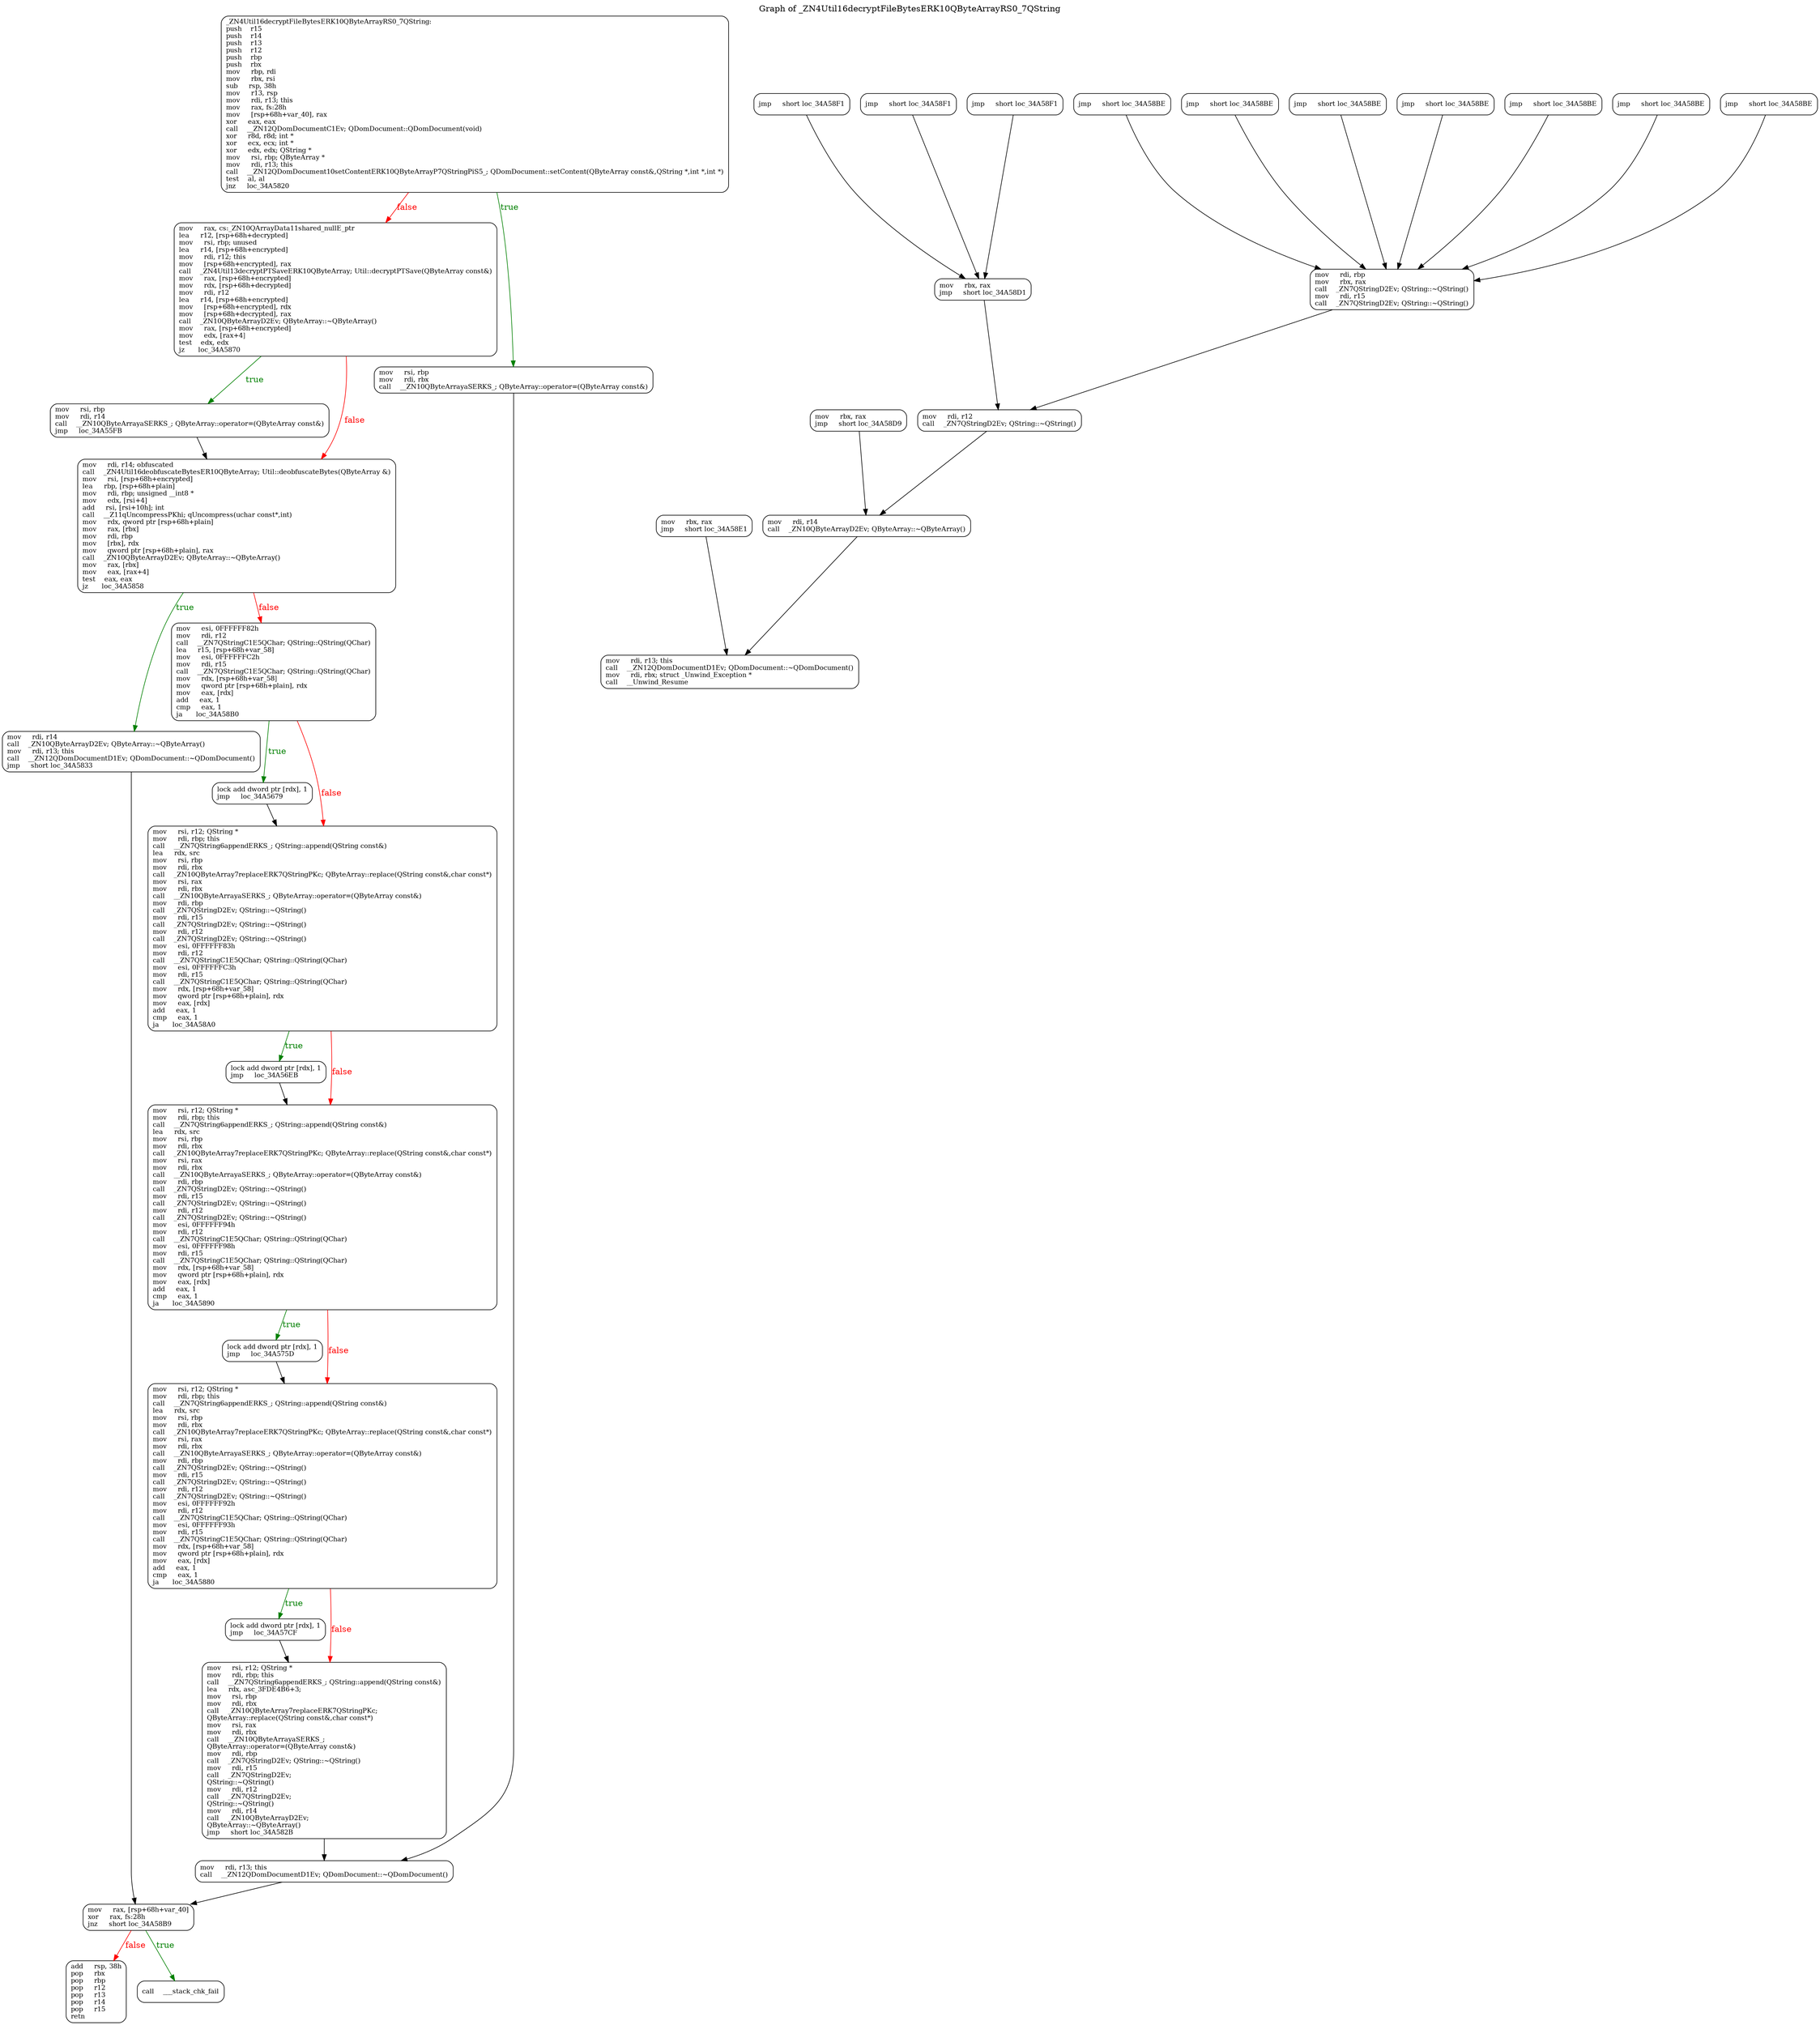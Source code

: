 digraph GRAPH_0 {

  // Generated by Graph::Easy 0.76 at Fri Dec 11 12:37:00 2020

  edge [ arrowhead=normal ];
  graph [
    label="Graph of _ZN4Util16decryptFileBytesERK10QByteArrayRS0_7QString",
    labelloc=top ];
  node [
    fillcolor=white,
    fontsize=11,
    shape=box,
    style=rounded ];

  0 [ label="_ZN4Util16decryptFileBytesERK10QByteArrayRS0_7QString:\lpush    r15\lpush    r14\lpush    r13\lpush    r12\lpush    rbp\lpush    rbx\lmov     rbp, rdi\lmov     rbx, rsi\lsub     rsp, 38h\lmov     r13, rsp\lmov     rdi, r13; this\lmov     rax, fs:28h\lmov     [rsp+68h+var_40], rax\lxor     eax, eax\lcall    __ZN12QDomDocumentC1Ev; QDomDocument::QDomDocument(void)\lxor     r8d, r8d; int *\lxor     ecx, ecx; int *\lxor     edx, edx; QString *\lmov     rsi, rbp; QByteArray *\lmov     rdi, r13; this\lcall    __ZN12QDomDocument10setContentERK10QByteArrayP7QStringPiS5_; QDomDocument::setContent(QByteArray const&,QString *,int *,int *)\ltest    al, al\ljnz     loc_34A5820\l", rank=0 ]
  1 [ label="mov     rax, cs:_ZN10QArrayData11shared_nullE_ptr\llea     r12, [rsp+68h+decrypted]\lmov     rsi, rbp; unused\llea     r14, [rsp+68h+encrypted]\lmov     rdi, r12; this\lmov     [rsp+68h+encrypted], rax\lcall    _ZN4Util13decryptPTSaveERK10QByteArray; Util::decryptPTSave(QByteArray const&)\lmov     rax, [rsp+68h+encrypted]\lmov     rdx, [rsp+68h+decrypted]\lmov     rdi, r12\llea     r14, [rsp+68h+encrypted]\lmov     [rsp+68h+encrypted], rdx\lmov     [rsp+68h+decrypted], rax\lcall    _ZN10QByteArrayD2Ev; QByteArray::~QByteArray()\lmov     rax, [rsp+68h+encrypted]\lmov     edx, [rax+4]\ltest    edx, edx\ljz      loc_34A5870\l" ]
  10 [ label="mov     rax, [rsp+68h+var_40]\lxor     rax, fs:28h\ljnz     short loc_34A58B9\l" ]
  11 [ label="add     rsp, 38h\lpop     rbx\lpop     rbp\lpop     r12\lpop     r13\lpop     r14\lpop     r15\lretn\l", rank=36 ]
  12 [ label="mov     rdi, r14\lcall    _ZN10QByteArrayD2Ev; QByteArray::~QByteArray()\lmov     rdi, r13; this\lcall    __ZN12QDomDocumentD1Ev; QDomDocument::~QDomDocument()\ljmp     short loc_34A5833\l" ]
  13 [ label="mov     rsi, rbp\lmov     rdi, r14\lcall    __ZN10QByteArrayaSERKS_; QByteArray::operator=(QByteArray const&)\ljmp     loc_34A55FB\l" ]
  14 [ label="lock add dword ptr [rdx], 1\ljmp     loc_34A57CF\l" ]
  15 [ label="lock add dword ptr [rdx], 1\ljmp     loc_34A575D\l" ]
  16 [ label="lock add dword ptr [rdx], 1\ljmp     loc_34A56EB\l" ]
  17 [ label="lock add dword ptr [rdx], 1\ljmp     loc_34A5679\l" ]
  18 [ label="call    ___stack_chk_fail\l", rank=36 ]
  19 [ label="mov     rdi, rbp\lmov     rbx, rax\lcall    _ZN7QStringD2Ev; QString::~QString()\lmov     rdi, r15\lcall    _ZN7QStringD2Ev; QString::~QString()\l" ]
  2 [ label="mov     rdi, r14; obfuscated\lcall    _ZN4Util16deobfuscateBytesER10QByteArray; Util::deobfuscateBytes(QByteArray &)\lmov     rsi, [rsp+68h+encrypted]\llea     rbp, [rsp+68h+plain]\lmov     rdi, rbp; unsigned __int8 *\lmov     edx, [rsi+4]\ladd     rsi, [rsi+10h]; int\lcall    __Z11qUncompressPKhi; qUncompress(uchar const*,int)\lmov     rdx, qword ptr [rsp+68h+plain]\lmov     rax, [rbx]\lmov     rdi, rbp\lmov     [rbx], rdx\lmov     qword ptr [rsp+68h+plain], rax\lcall    _ZN10QByteArrayD2Ev; QByteArray::~QByteArray()\lmov     rax, [rbx]\lmov     eax, [rax+4]\ltest    eax, eax\ljz      loc_34A5858\l" ]
  20 [ label="mov     rdi, r12\lcall    _ZN7QStringD2Ev; QString::~QString()\l" ]
  21 [ label="mov     rdi, r14\lcall    _ZN10QByteArrayD2Ev; QByteArray::~QByteArray()\l" ]
  22 [ label="mov     rdi, r13; this\lcall    __ZN12QDomDocumentD1Ev; QDomDocument::~QDomDocument()\lmov     rdi, rbx; struct _Unwind_Exception *\lcall    __Unwind_Resume\l", rank=36 ]
  23 [ label="mov     rbx, rax\ljmp     short loc_34A58D1\l" ]
  24 [ label="jmp     short loc_34A58BE\l" ]
  25 [ label="jmp     short loc_34A58BE\l" ]
  26 [ label="jmp     short loc_34A58BE\l" ]
  27 [ label="jmp     short loc_34A58F1\l" ]
  28 [ label="jmp     short loc_34A58BE\l" ]
  29 [ label="jmp     short loc_34A58BE\l" ]
  3 [ label="mov     esi, 0FFFFFF82h\lmov     rdi, r12\lcall    __ZN7QStringC1E5QChar; QString::QString(QChar)\llea     r15, [rsp+68h+var_58]\lmov     esi, 0FFFFFFC2h\lmov     rdi, r15\lcall    __ZN7QStringC1E5QChar; QString::QString(QChar)\lmov     rdx, [rsp+68h+var_58]\lmov     qword ptr [rsp+68h+plain], rdx\lmov     eax, [rdx]\ladd     eax, 1\lcmp     eax, 1\lja      loc_34A58B0\l" ]
  30 [ label="mov     rbx, rax\ljmp     short loc_34A58E1\l" ]
  31 [ label="jmp     short loc_34A58F1\l" ]
  32 [ label="mov     rbx, rax\ljmp     short loc_34A58D9\l" ]
  33 [ label="jmp     short loc_34A58BE\l" ]
  34 [ label="jmp     short loc_34A58BE\l" ]
  35 [ label="jmp     short loc_34A58F1\l" ]
  4 [ label="mov     rsi, r12; QString *\lmov     rdi, rbp; this\lcall    __ZN7QString6appendERKS_; QString::append(QString const&)\llea     rdx, src\lmov     rsi, rbp\lmov     rdi, rbx\lcall    _ZN10QByteArray7replaceERK7QStringPKc; QByteArray::replace(QString const&,char const*)\lmov     rsi, rax\lmov     rdi, rbx\lcall    __ZN10QByteArrayaSERKS_; QByteArray::operator=(QByteArray const&)\lmov     rdi, rbp\lcall    _ZN7QStringD2Ev; QString::~QString()\lmov     rdi, r15\lcall    _ZN7QStringD2Ev; QString::~QString()\lmov     rdi, r12\lcall    _ZN7QStringD2Ev; QString::~QString()\lmov     esi, 0FFFFFF83h\lmov     rdi, r12\lcall    __ZN7QStringC1E5QChar; QString::QString(QChar)\lmov     esi, 0FFFFFFC3h\lmov     rdi, r15\lcall    __ZN7QStringC1E5QChar; QString::QString(QChar)\lmov     rdx, [rsp+68h+var_58]\lmov     qword ptr [rsp+68h+plain], rdx\lmov     eax, [rdx]\ladd     eax, 1\lcmp     eax, 1\lja      loc_34A58A0\l" ]
  5 [ label="mov     rsi, r12; QString *\lmov     rdi, rbp; this\lcall    __ZN7QString6appendERKS_; QString::append(QString const&)\llea     rdx, src\lmov     rsi, rbp\lmov     rdi, rbx\lcall    _ZN10QByteArray7replaceERK7QStringPKc; QByteArray::replace(QString const&,char const*)\lmov     rsi, rax\lmov     rdi, rbx\lcall    __ZN10QByteArrayaSERKS_; QByteArray::operator=(QByteArray const&)\lmov     rdi, rbp\lcall    _ZN7QStringD2Ev; QString::~QString()\lmov     rdi, r15\lcall    _ZN7QStringD2Ev; QString::~QString()\lmov     rdi, r12\lcall    _ZN7QStringD2Ev; QString::~QString()\lmov     esi, 0FFFFFF94h\lmov     rdi, r12\lcall    __ZN7QStringC1E5QChar; QString::QString(QChar)\lmov     esi, 0FFFFFF98h\lmov     rdi, r15\lcall    __ZN7QStringC1E5QChar; QString::QString(QChar)\lmov     rdx, [rsp+68h+var_58]\lmov     qword ptr [rsp+68h+plain], rdx\lmov     eax, [rdx]\ladd     eax, 1\lcmp     eax, 1\lja      loc_34A5890\l" ]
  6 [ label="mov     rsi, r12; QString *\lmov     rdi, rbp; this\lcall    __ZN7QString6appendERKS_; QString::append(QString const&)\llea     rdx, src\lmov     rsi, rbp\lmov     rdi, rbx\lcall    _ZN10QByteArray7replaceERK7QStringPKc; QByteArray::replace(QString const&,char const*)\lmov     rsi, rax\lmov     rdi, rbx\lcall    __ZN10QByteArrayaSERKS_; QByteArray::operator=(QByteArray const&)\lmov     rdi, rbp\lcall    _ZN7QStringD2Ev; QString::~QString()\lmov     rdi, r15\lcall    _ZN7QStringD2Ev; QString::~QString()\lmov     rdi, r12\lcall    _ZN7QStringD2Ev; QString::~QString()\lmov     esi, 0FFFFFF92h\lmov     rdi, r12\lcall    __ZN7QStringC1E5QChar; QString::QString(QChar)\lmov     esi, 0FFFFFF93h\lmov     rdi, r15\lcall    __ZN7QStringC1E5QChar; QString::QString(QChar)\lmov     rdx, [rsp+68h+var_58]\lmov     qword ptr [rsp+68h+plain], rdx\lmov     eax, [rdx]\ladd     eax, 1\lcmp     eax, 1\lja      loc_34A5880\l" ]
  7 [ label="mov     rsi, r12; QString *\lmov     rdi, rbp; this\lcall    __ZN7QString6appendERKS_; QString::append(QString const&)\llea     rdx, asc_3FDE4B6+3;\lmov     rsi, rbp\lmov     rdi, rbx\lcall    _ZN10QByteArray7replaceERK7QStringPKc;\lQByteArray::replace(QString const&,char const*)\lmov     rsi, rax\lmov     rdi, rbx\lcall    __ZN10QByteArrayaSERKS_;\lQByteArray::operator=(QByteArray const&)\lmov     rdi, rbp\lcall    _ZN7QStringD2Ev; QString::~QString()\lmov     rdi, r15\lcall    _ZN7QStringD2Ev;\lQString::~QString()\lmov     rdi, r12\lcall    _ZN7QStringD2Ev;\lQString::~QString()\lmov     rdi, r14\lcall    _ZN10QByteArrayD2Ev;\lQByteArray::~QByteArray()\ljmp     short loc_34A582B\l" ]
  8 [ label="mov     rsi, rbp\lmov     rdi, rbx\lcall    __ZN10QByteArrayaSERKS_; QByteArray::operator=(QByteArray const&)\l" ]
  9 [ label="mov     rdi, r13; this\lcall    __ZN12QDomDocumentD1Ev; QDomDocument::~QDomDocument()\l" ]

  0 -> 8 [ color="#008000", fontcolor="#008000", label=true ]
  0 -> 1 [ color="#ff0000", fontcolor="#ff0000", label=false ]
  1 -> 2 [ color="#ff0000", fontcolor="#ff0000", label=false ]
  1 -> 13 [ color="#008000", fontcolor="#008000", label=true ]
  2 -> 3 [ color="#ff0000", fontcolor="#ff0000", label=false ]
  2 -> 12 [ color="#008000", fontcolor="#008000", label=true ]
  3 -> 4 [ color="#ff0000", fontcolor="#ff0000", label=false ]
  3 -> 17 [ color="#008000", fontcolor="#008000", label=true ]
  4 -> 5 [ color="#ff0000", fontcolor="#ff0000", label=false ]
  4 -> 16 [ color="#008000", fontcolor="#008000", label=true ]
  5 -> 6 [ color="#ff0000", fontcolor="#ff0000", label=false ]
  5 -> 15 [ color="#008000", fontcolor="#008000", label=true ]
  6 -> 7 [ color="#ff0000", fontcolor="#ff0000", label=false ]
  6 -> 14 [ color="#008000", fontcolor="#008000", label=true ]
  7 -> 9 [ color="#000000" ]
  8 -> 9 [ color="#000000" ]
  9 -> 10 [ color="#000000" ]
  10 -> 18 [ color="#008000", fontcolor="#008000", label=true ]
  10 -> 11 [ color="#ff0000", fontcolor="#ff0000", label=false ]
  12 -> 10 [ color="#000000" ]
  13 -> 2 [ color="#000000" ]
  14 -> 7 [ color="#000000" ]
  15 -> 6 [ color="#000000" ]
  16 -> 5 [ color="#000000" ]
  17 -> 4 [ color="#000000" ]
  19 -> 20 [ color="#000000" ]
  20 -> 21 [ color="#000000" ]
  21 -> 22 [ color="#000000" ]
  23 -> 20 [ color="#000000" ]
  24 -> 19 [ color="#000000" ]
  25 -> 19 [ color="#000000" ]
  26 -> 19 [ color="#000000" ]
  27 -> 23 [ color="#000000" ]
  28 -> 19 [ color="#000000" ]
  29 -> 19 [ color="#000000" ]
  30 -> 22 [ color="#000000" ]
  31 -> 23 [ color="#000000" ]
  32 -> 21 [ color="#000000" ]
  33 -> 19 [ color="#000000" ]
  34 -> 19 [ color="#000000" ]
  35 -> 23 [ color="#000000" ]

}
